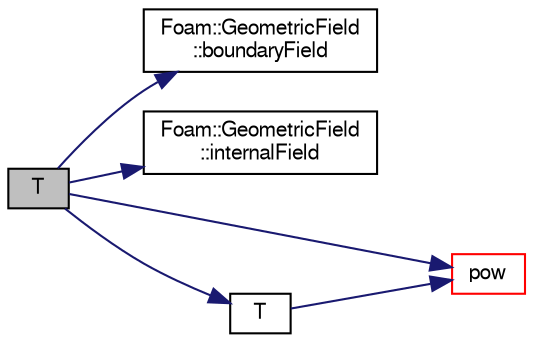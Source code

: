 digraph "T"
{
  bgcolor="transparent";
  edge [fontname="FreeSans",fontsize="10",labelfontname="FreeSans",labelfontsize="10"];
  node [fontname="FreeSans",fontsize="10",shape=record];
  rankdir="LR";
  Node68274 [label="T",height=0.2,width=0.4,color="black", fillcolor="grey75", style="filled", fontcolor="black"];
  Node68274 -> Node68275 [color="midnightblue",fontsize="10",style="solid",fontname="FreeSans"];
  Node68275 [label="Foam::GeometricField\l::boundaryField",height=0.2,width=0.4,color="black",URL="$a22434.html#a3c6c1a789b48ea0c5e8bff64f9c14f2d",tooltip="Return reference to GeometricBoundaryField. "];
  Node68274 -> Node68276 [color="midnightblue",fontsize="10",style="solid",fontname="FreeSans"];
  Node68276 [label="Foam::GeometricField\l::internalField",height=0.2,width=0.4,color="black",URL="$a22434.html#a9536140d36d69bbac40496f6b817aa0a",tooltip="Return internal field. "];
  Node68274 -> Node68277 [color="midnightblue",fontsize="10",style="solid",fontname="FreeSans"];
  Node68277 [label="pow",height=0.2,width=0.4,color="red",URL="$a21124.html#a7500c8e9d27a442adc75e287de074c7c"];
  Node68274 -> Node68281 [color="midnightblue",fontsize="10",style="solid",fontname="FreeSans"];
  Node68281 [label="T",height=0.2,width=0.4,color="black",URL="$a21124.html#ae57fda0abb14bb0944947c463c6e09d4"];
  Node68281 -> Node68277 [color="midnightblue",fontsize="10",style="solid",fontname="FreeSans"];
}
